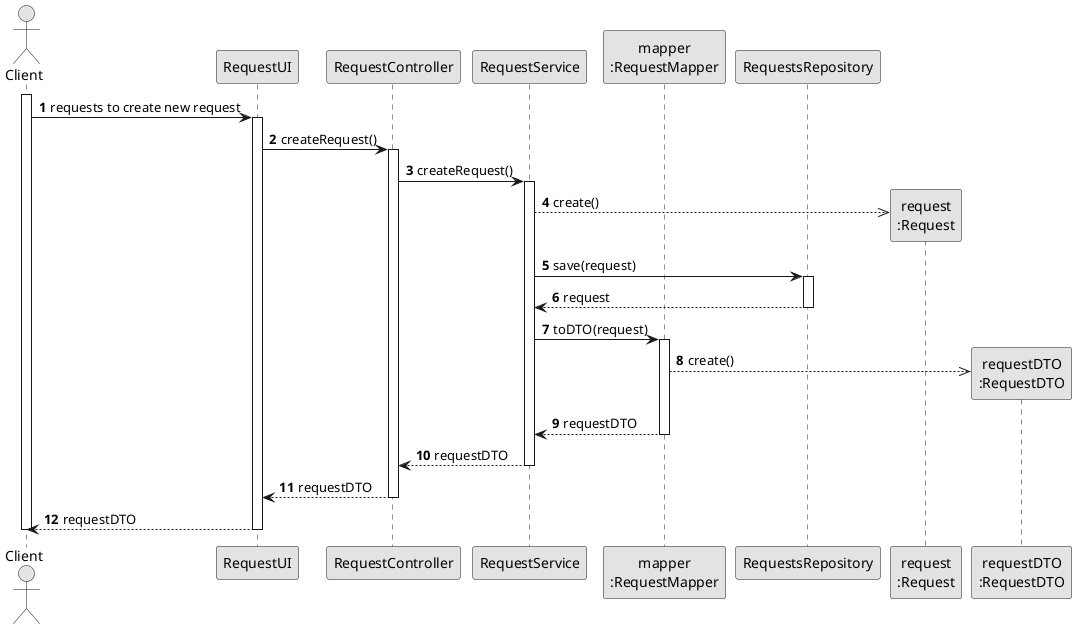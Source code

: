 @startuml
skinparam monochrome true
skinparam packageStyle rectangle
skinparam shadowing false

autonumber

actor "Client" as USER
participant "RequestUI" as UI
participant "RequestController" as CTRL
participant "RequestService" as SERV
participant "mapper\n:RequestMapper" as MAPPER
participant "RequestsRepository" as AD_REPO
participant "request\n:Request" as request
participant "requestDTO\n:RequestDTO" as requestDTO



activate USER

    USER -> UI : requests to create new request
    activate UI
        UI -> CTRL : createRequest()
        activate CTRL
            CTRL -> SERV : createRequest()
            activate SERV
                    SERV -->> request**: create()
                deactivate MAPPER

                SERV -> AD_REPO : save(request)
                activate AD_REPO
                    AD_REPO --> SERV : request
                deactivate AD_REPO

                SERV -> MAPPER : toDTO(request)
                activate MAPPER
                    MAPPER -->> requestDTO**: create()
                    MAPPER --> SERV : requestDTO
                deactivate MAPPER
                SERV --> CTRL : requestDTO
        deactivate SERV
        CTRL --> UI : requestDTO
        deactivate CTRL
    UI --> USER : requestDTO
    deactivate UI
deactivate USER
@enduml